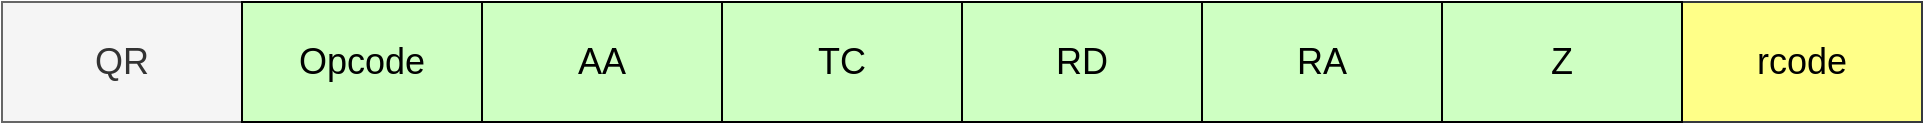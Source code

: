 <mxfile version="13.1.3" type="device"><diagram name="Page-1" id="822b0af5-4adb-64df-f703-e8dfc1f81529"><mxGraphModel dx="793" dy="441" grid="1" gridSize="10" guides="1" tooltips="1" connect="1" arrows="0" fold="1" page="1" pageScale="1" pageWidth="1100" pageHeight="850" background="#ffffff" math="0" shadow="0"><root><mxCell id="0"/><mxCell id="1" parent="0"/><mxCell id="6CiUJhpdJGad8f5gMp9Z-1" value="QR" style="rounded=0;whiteSpace=wrap;html=1;fontSize=18;fillColor=#f5f5f5;strokeColor=#666666;fontColor=#333333;" vertex="1" parent="1"><mxGeometry x="120" y="80" width="120" height="60" as="geometry"/></mxCell><mxCell id="6CiUJhpdJGad8f5gMp9Z-2" value="Opcode" style="rounded=0;whiteSpace=wrap;html=1;fontSize=18;fillColor=#CEFFC2;" vertex="1" parent="1"><mxGeometry x="240" y="80" width="120" height="60" as="geometry"/></mxCell><mxCell id="6CiUJhpdJGad8f5gMp9Z-3" value="AA" style="rounded=0;whiteSpace=wrap;html=1;fontSize=18;fillColor=#CEFFC2;" vertex="1" parent="1"><mxGeometry x="360" y="80" width="120" height="60" as="geometry"/></mxCell><mxCell id="6CiUJhpdJGad8f5gMp9Z-4" value="TC" style="rounded=0;whiteSpace=wrap;html=1;fontSize=18;fillColor=#CEFFC2;" vertex="1" parent="1"><mxGeometry x="480" y="80" width="120" height="60" as="geometry"/></mxCell><mxCell id="6CiUJhpdJGad8f5gMp9Z-5" value="RD" style="rounded=0;whiteSpace=wrap;html=1;fontSize=18;fillColor=#CEFFC2;" vertex="1" parent="1"><mxGeometry x="600" y="80" width="120" height="60" as="geometry"/></mxCell><mxCell id="6CiUJhpdJGad8f5gMp9Z-6" value="RA" style="rounded=0;whiteSpace=wrap;html=1;fontSize=18;fillColor=#CEFFC2;" vertex="1" parent="1"><mxGeometry x="720" y="80" width="120" height="60" as="geometry"/></mxCell><mxCell id="6CiUJhpdJGad8f5gMp9Z-7" value="Z" style="rounded=0;whiteSpace=wrap;html=1;fontSize=18;" vertex="1" parent="1"><mxGeometry x="840" y="80" width="120" height="60" as="geometry"/></mxCell><mxCell id="6CiUJhpdJGad8f5gMp9Z-8" value="rcode" style="rounded=0;whiteSpace=wrap;html=1;fontSize=18;fillColor=#ffff88;strokeColor=#36393d;" vertex="1" parent="1"><mxGeometry x="960" y="80" width="120" height="60" as="geometry"/></mxCell><mxCell id="6CiUJhpdJGad8f5gMp9Z-9" value="Z" style="rounded=0;whiteSpace=wrap;html=1;fontSize=18;fillColor=#CEFFC2;" vertex="1" parent="1"><mxGeometry x="840" y="80" width="120" height="60" as="geometry"/></mxCell></root></mxGraphModel></diagram></mxfile>